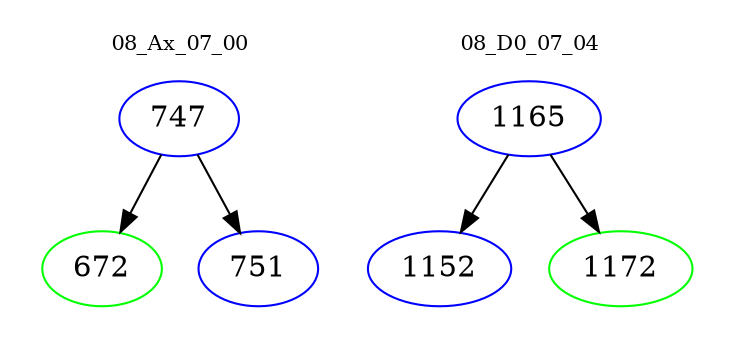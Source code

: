 digraph{
subgraph cluster_0 {
color = white
label = "08_Ax_07_00";
fontsize=10;
T0_747 [label="747", color="blue"]
T0_747 -> T0_672 [color="black"]
T0_672 [label="672", color="green"]
T0_747 -> T0_751 [color="black"]
T0_751 [label="751", color="blue"]
}
subgraph cluster_1 {
color = white
label = "08_D0_07_04";
fontsize=10;
T1_1165 [label="1165", color="blue"]
T1_1165 -> T1_1152 [color="black"]
T1_1152 [label="1152", color="blue"]
T1_1165 -> T1_1172 [color="black"]
T1_1172 [label="1172", color="green"]
}
}
